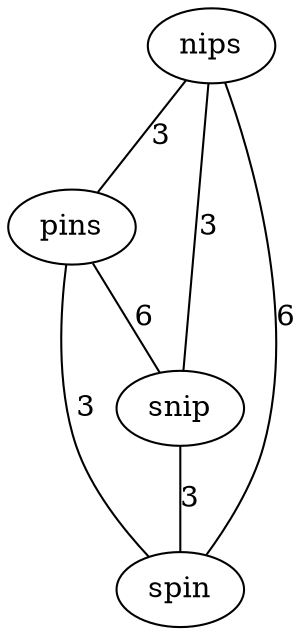 graph {
	nips -- pins [ label="3" ];
	nips -- snip [ label="3" ];
	nips -- spin [ label="6" ];
	pins -- snip [ label="6" ];
	pins -- spin [ label="3" ];
	snip -- spin [ label="3" ];
}